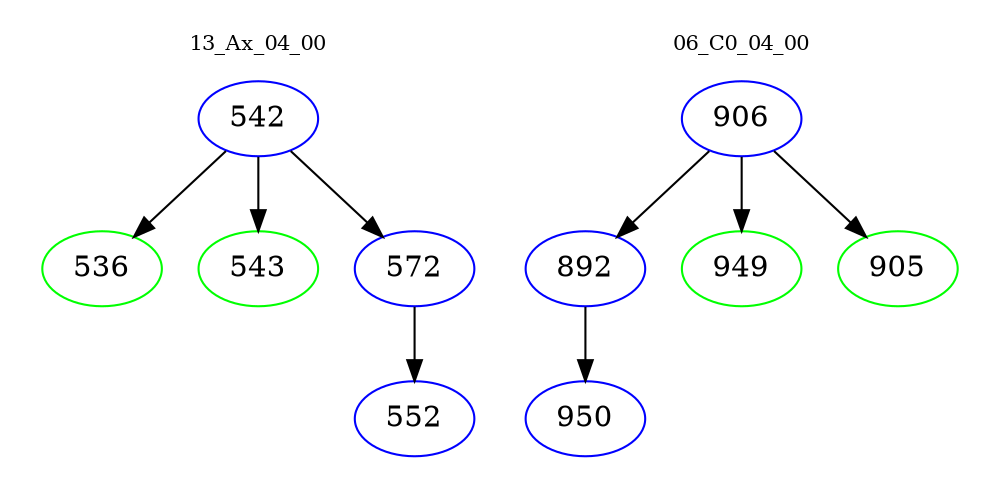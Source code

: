 digraph{
subgraph cluster_0 {
color = white
label = "13_Ax_04_00";
fontsize=10;
T0_542 [label="542", color="blue"]
T0_542 -> T0_536 [color="black"]
T0_536 [label="536", color="green"]
T0_542 -> T0_543 [color="black"]
T0_543 [label="543", color="green"]
T0_542 -> T0_572 [color="black"]
T0_572 [label="572", color="blue"]
T0_572 -> T0_552 [color="black"]
T0_552 [label="552", color="blue"]
}
subgraph cluster_1 {
color = white
label = "06_C0_04_00";
fontsize=10;
T1_906 [label="906", color="blue"]
T1_906 -> T1_892 [color="black"]
T1_892 [label="892", color="blue"]
T1_892 -> T1_950 [color="black"]
T1_950 [label="950", color="blue"]
T1_906 -> T1_949 [color="black"]
T1_949 [label="949", color="green"]
T1_906 -> T1_905 [color="black"]
T1_905 [label="905", color="green"]
}
}

